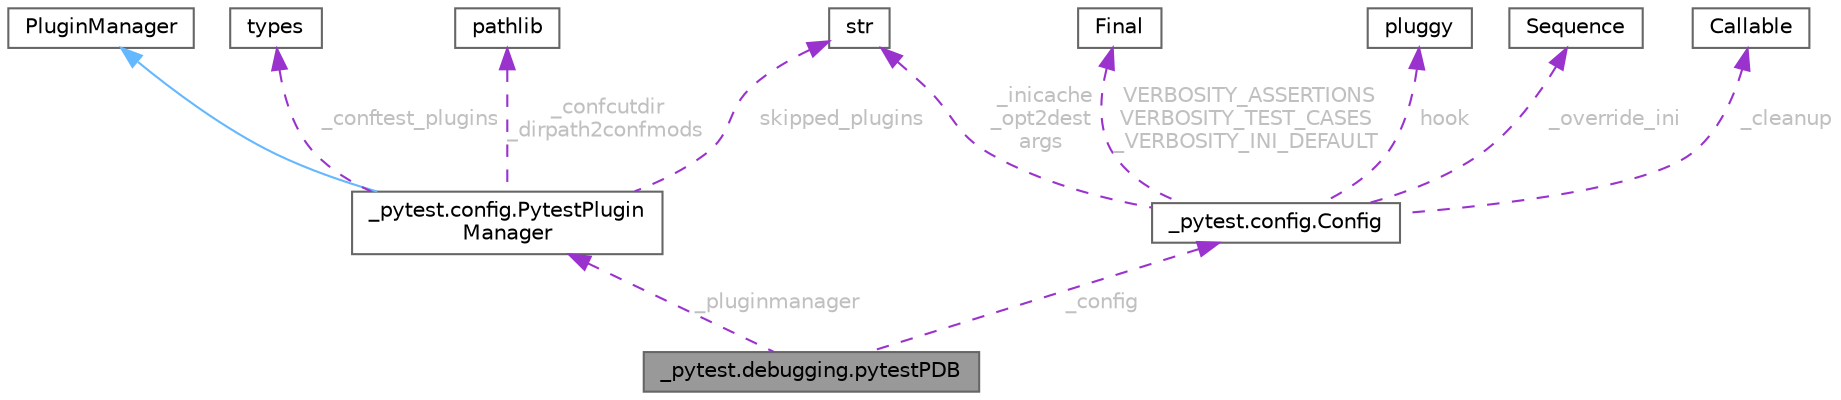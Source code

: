 digraph "_pytest.debugging.pytestPDB"
{
 // LATEX_PDF_SIZE
  bgcolor="transparent";
  edge [fontname=Helvetica,fontsize=10,labelfontname=Helvetica,labelfontsize=10];
  node [fontname=Helvetica,fontsize=10,shape=box,height=0.2,width=0.4];
  Node1 [id="Node000001",label="_pytest.debugging.pytestPDB",height=0.2,width=0.4,color="gray40", fillcolor="grey60", style="filled", fontcolor="black",tooltip=" "];
  Node2 -> Node1 [id="edge1_Node000001_Node000002",dir="back",color="darkorchid3",style="dashed",tooltip=" ",label=" _pluginmanager",fontcolor="grey" ];
  Node2 [id="Node000002",label="_pytest.config.PytestPlugin\lManager",height=0.2,width=0.4,color="gray40", fillcolor="white", style="filled",URL="$class__pytest_1_1config_1_1_pytest_plugin_manager.html",tooltip=" "];
  Node3 -> Node2 [id="edge2_Node000002_Node000003",dir="back",color="steelblue1",style="solid",tooltip=" "];
  Node3 [id="Node000003",label="PluginManager",height=0.2,width=0.4,color="gray40", fillcolor="white", style="filled",tooltip=" "];
  Node4 -> Node2 [id="edge3_Node000002_Node000004",dir="back",color="darkorchid3",style="dashed",tooltip=" ",label=" _conftest_plugins",fontcolor="grey" ];
  Node4 [id="Node000004",label="types",height=0.2,width=0.4,color="gray40", fillcolor="white", style="filled",tooltip=" "];
  Node5 -> Node2 [id="edge4_Node000002_Node000005",dir="back",color="darkorchid3",style="dashed",tooltip=" ",label=" _confcutdir\n_dirpath2confmods",fontcolor="grey" ];
  Node5 [id="Node000005",label="pathlib",height=0.2,width=0.4,color="gray40", fillcolor="white", style="filled",tooltip=" "];
  Node6 -> Node2 [id="edge5_Node000002_Node000006",dir="back",color="darkorchid3",style="dashed",tooltip=" ",label=" skipped_plugins",fontcolor="grey" ];
  Node6 [id="Node000006",label="str",height=0.2,width=0.4,color="gray40", fillcolor="white", style="filled",tooltip=" "];
  Node7 -> Node1 [id="edge6_Node000001_Node000007",dir="back",color="darkorchid3",style="dashed",tooltip=" ",label=" _config",fontcolor="grey" ];
  Node7 [id="Node000007",label="_pytest.config.Config",height=0.2,width=0.4,color="gray40", fillcolor="white", style="filled",URL="$class__pytest_1_1config_1_1_config.html",tooltip=" "];
  Node8 -> Node7 [id="edge7_Node000007_Node000008",dir="back",color="darkorchid3",style="dashed",tooltip=" ",label=" VERBOSITY_ASSERTIONS\nVERBOSITY_TEST_CASES\n_VERBOSITY_INI_DEFAULT",fontcolor="grey" ];
  Node8 [id="Node000008",label="Final",height=0.2,width=0.4,color="gray40", fillcolor="white", style="filled",tooltip=" "];
  Node9 -> Node7 [id="edge8_Node000007_Node000009",dir="back",color="darkorchid3",style="dashed",tooltip=" ",label=" hook",fontcolor="grey" ];
  Node9 [id="Node000009",label="pluggy",height=0.2,width=0.4,color="gray40", fillcolor="white", style="filled",tooltip=" "];
  Node6 -> Node7 [id="edge9_Node000007_Node000006",dir="back",color="darkorchid3",style="dashed",tooltip=" ",label=" _inicache\n_opt2dest\nargs",fontcolor="grey" ];
  Node10 -> Node7 [id="edge10_Node000007_Node000010",dir="back",color="darkorchid3",style="dashed",tooltip=" ",label=" _override_ini",fontcolor="grey" ];
  Node10 [id="Node000010",label="Sequence",height=0.2,width=0.4,color="gray40", fillcolor="white", style="filled",tooltip=" "];
  Node11 -> Node7 [id="edge11_Node000007_Node000011",dir="back",color="darkorchid3",style="dashed",tooltip=" ",label=" _cleanup",fontcolor="grey" ];
  Node11 [id="Node000011",label="Callable",height=0.2,width=0.4,color="gray40", fillcolor="white", style="filled",tooltip=" "];
}

